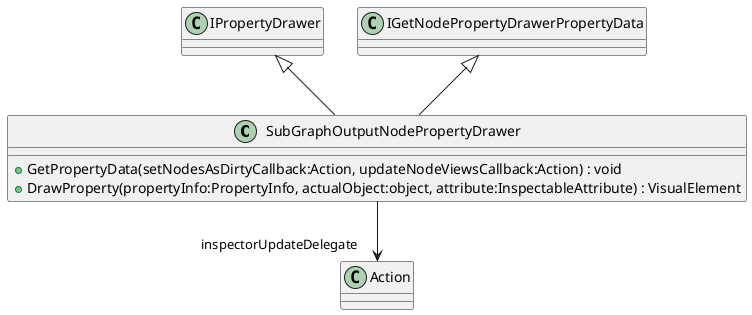 @startuml
class SubGraphOutputNodePropertyDrawer {
    + GetPropertyData(setNodesAsDirtyCallback:Action, updateNodeViewsCallback:Action) : void
    + DrawProperty(propertyInfo:PropertyInfo, actualObject:object, attribute:InspectableAttribute) : VisualElement
}
IPropertyDrawer <|-- SubGraphOutputNodePropertyDrawer
IGetNodePropertyDrawerPropertyData <|-- SubGraphOutputNodePropertyDrawer
SubGraphOutputNodePropertyDrawer --> "inspectorUpdateDelegate" Action
@enduml
